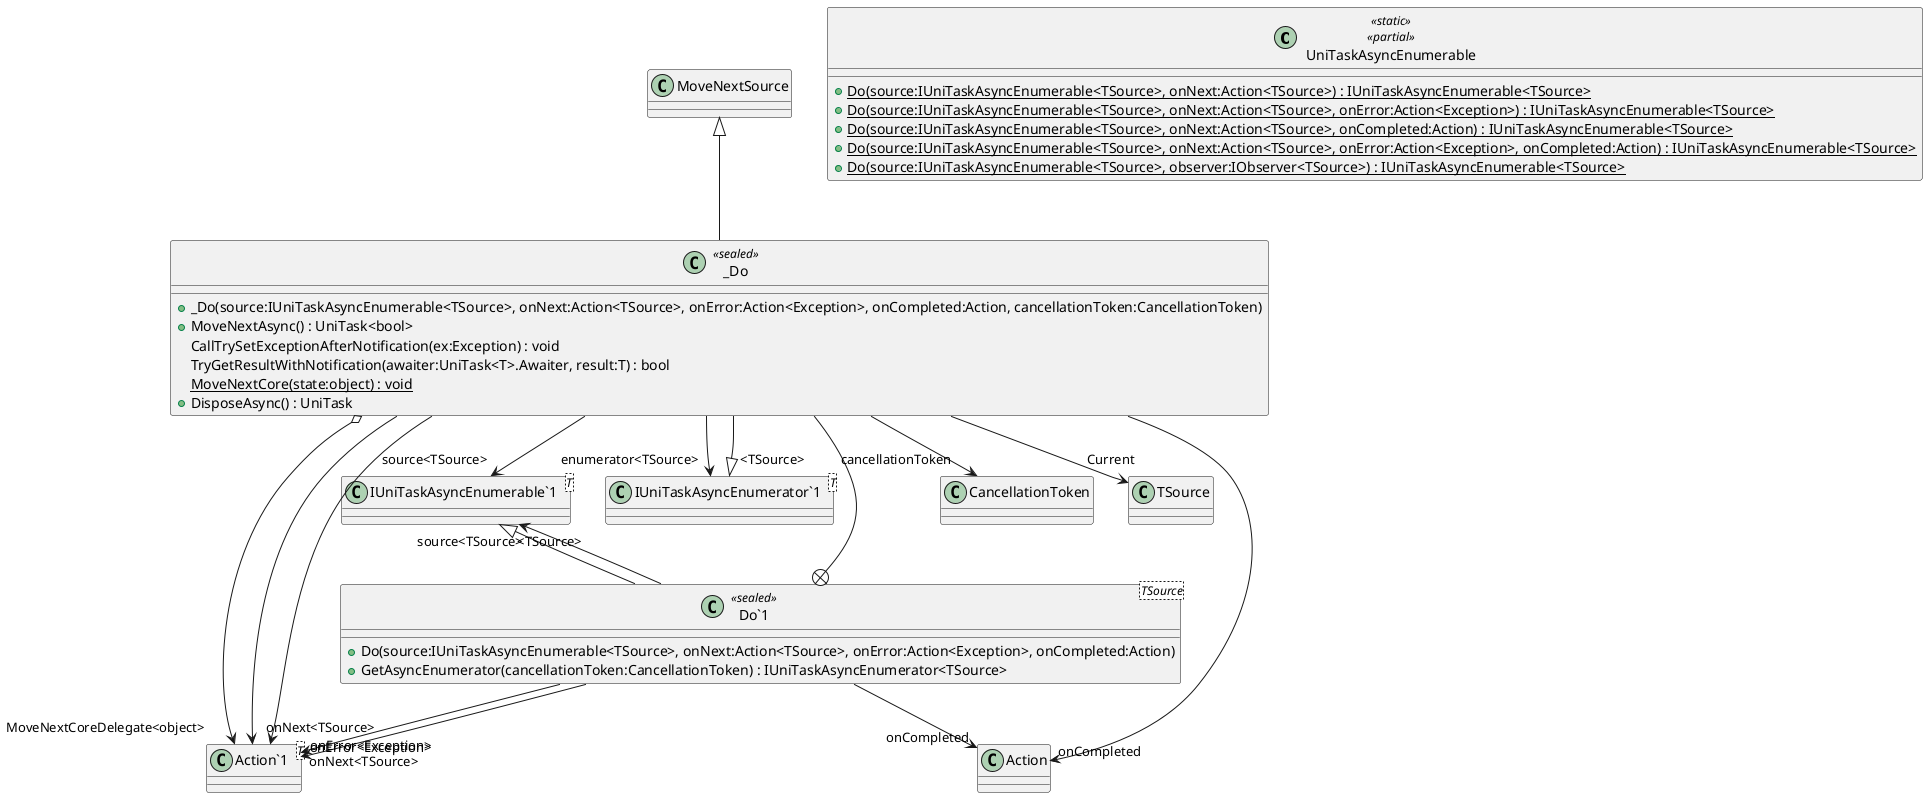 @startuml
class UniTaskAsyncEnumerable <<static>> <<partial>> {
    + {static} Do(source:IUniTaskAsyncEnumerable<TSource>, onNext:Action<TSource>) : IUniTaskAsyncEnumerable<TSource>
    + {static} Do(source:IUniTaskAsyncEnumerable<TSource>, onNext:Action<TSource>, onError:Action<Exception>) : IUniTaskAsyncEnumerable<TSource>
    + {static} Do(source:IUniTaskAsyncEnumerable<TSource>, onNext:Action<TSource>, onCompleted:Action) : IUniTaskAsyncEnumerable<TSource>
    + {static} Do(source:IUniTaskAsyncEnumerable<TSource>, onNext:Action<TSource>, onError:Action<Exception>, onCompleted:Action) : IUniTaskAsyncEnumerable<TSource>
    + {static} Do(source:IUniTaskAsyncEnumerable<TSource>, observer:IObserver<TSource>) : IUniTaskAsyncEnumerable<TSource>
}
class "Do`1"<TSource> <<sealed>> {
    + Do(source:IUniTaskAsyncEnumerable<TSource>, onNext:Action<TSource>, onError:Action<Exception>, onCompleted:Action)
    + GetAsyncEnumerator(cancellationToken:CancellationToken) : IUniTaskAsyncEnumerator<TSource>
}
class "IUniTaskAsyncEnumerable`1"<T> {
}
class "Action`1"<T> {
}
class _Do <<sealed>> {
    + _Do(source:IUniTaskAsyncEnumerable<TSource>, onNext:Action<TSource>, onError:Action<Exception>, onCompleted:Action, cancellationToken:CancellationToken)
    + MoveNextAsync() : UniTask<bool>
    CallTrySetExceptionAfterNotification(ex:Exception) : void
    TryGetResultWithNotification(awaiter:UniTask<T>.Awaiter, result:T) : bool
    {static} MoveNextCore(state:object) : void
    + DisposeAsync() : UniTask
}
class "IUniTaskAsyncEnumerator`1"<T> {
}
"IUniTaskAsyncEnumerable`1" "<TSource>" <|-- "Do`1"
"Do`1" --> "source<TSource>" "IUniTaskAsyncEnumerable`1"
"Do`1" --> "onNext<TSource>" "Action`1"
"Do`1" --> "onError<Exception>" "Action`1"
"Do`1" --> "onCompleted" Action
"Do`1" +-- _Do
MoveNextSource <|-- _Do
"IUniTaskAsyncEnumerator`1" "<TSource>" <|-- _Do
_Do o-> "MoveNextCoreDelegate<object>" "Action`1"
_Do --> "source<TSource>" "IUniTaskAsyncEnumerable`1"
_Do --> "onNext<TSource>" "Action`1"
_Do --> "onError<Exception>" "Action`1"
_Do --> "onCompleted" Action
_Do --> "cancellationToken" CancellationToken
_Do --> "enumerator<TSource>" "IUniTaskAsyncEnumerator`1"
_Do --> "Current" TSource
@enduml

